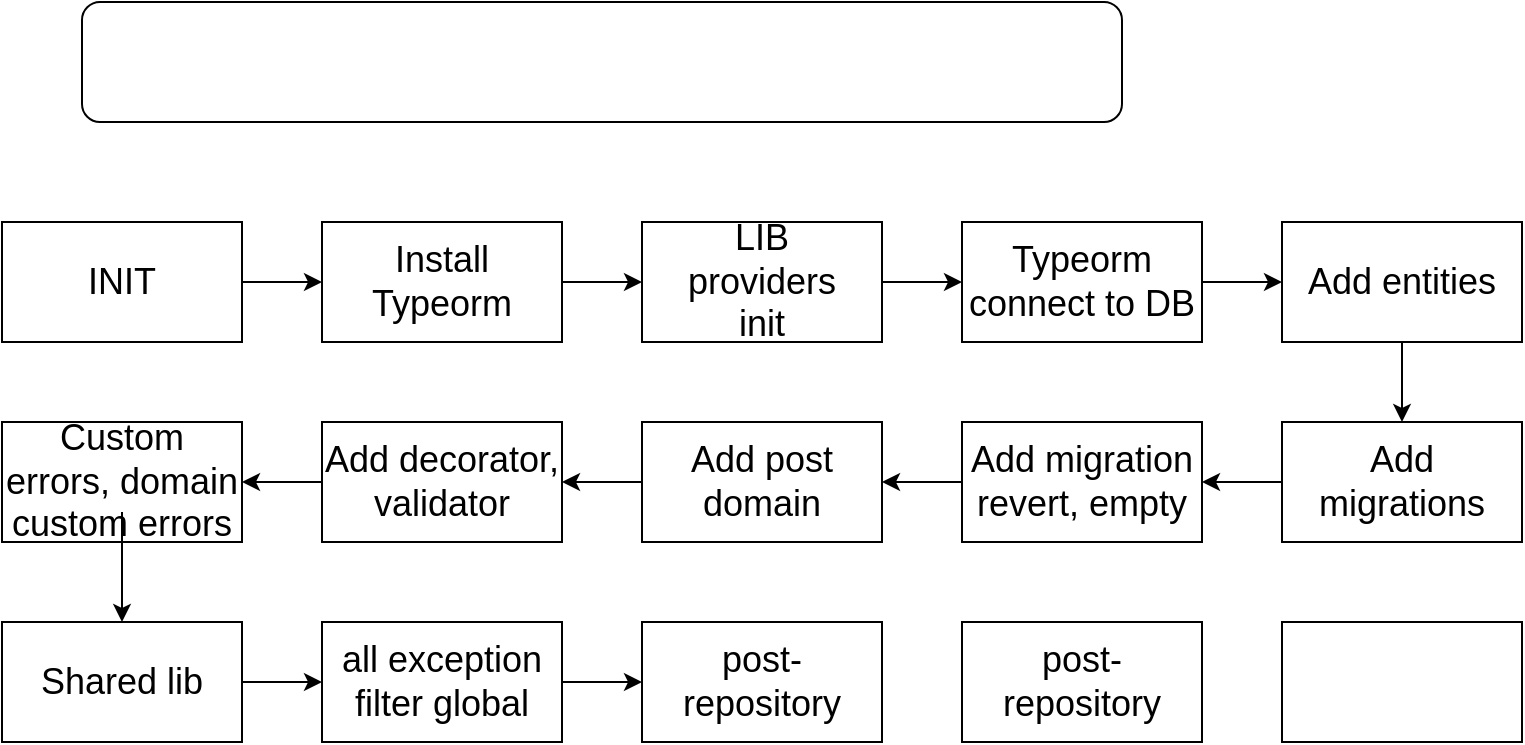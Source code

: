 <mxfile version="21.2.3" type="github">
  <diagram name="Страница 1" id="_cQADoL_UL_fC3DWnsDb">
    <mxGraphModel dx="1050" dy="541" grid="1" gridSize="10" guides="1" tooltips="1" connect="1" arrows="1" fold="1" page="1" pageScale="1" pageWidth="827" pageHeight="1169" math="0" shadow="0">
      <root>
        <mxCell id="0" />
        <mxCell id="1" parent="0" />
        <mxCell id="lB5Emqe1GvOi8G20i9tv-27" value="" style="edgeStyle=orthogonalEdgeStyle;rounded=0;orthogonalLoop=1;jettySize=auto;html=1;" edge="1" parent="1" source="lB5Emqe1GvOi8G20i9tv-1" target="lB5Emqe1GvOi8G20i9tv-9">
          <mxGeometry relative="1" as="geometry" />
        </mxCell>
        <mxCell id="lB5Emqe1GvOi8G20i9tv-1" value="" style="rounded=0;whiteSpace=wrap;html=1;" vertex="1" parent="1">
          <mxGeometry x="40" y="140" width="120" height="60" as="geometry" />
        </mxCell>
        <mxCell id="lB5Emqe1GvOi8G20i9tv-2" value="" style="rounded=0;whiteSpace=wrap;html=1;" vertex="1" parent="1">
          <mxGeometry x="200" y="140" width="120" height="60" as="geometry" />
        </mxCell>
        <mxCell id="lB5Emqe1GvOi8G20i9tv-3" value="" style="rounded=0;whiteSpace=wrap;html=1;" vertex="1" parent="1">
          <mxGeometry x="360" y="140" width="120" height="60" as="geometry" />
        </mxCell>
        <mxCell id="lB5Emqe1GvOi8G20i9tv-4" value="" style="rounded=0;whiteSpace=wrap;html=1;" vertex="1" parent="1">
          <mxGeometry x="520" y="140" width="120" height="60" as="geometry" />
        </mxCell>
        <mxCell id="lB5Emqe1GvOi8G20i9tv-6" value="" style="rounded=1;whiteSpace=wrap;html=1;" vertex="1" parent="1">
          <mxGeometry x="80" y="30" width="520" height="60" as="geometry" />
        </mxCell>
        <mxCell id="lB5Emqe1GvOi8G20i9tv-20" value="" style="edgeStyle=orthogonalEdgeStyle;rounded=0;orthogonalLoop=1;jettySize=auto;html=1;" edge="1" parent="1" source="lB5Emqe1GvOi8G20i9tv-7" target="lB5Emqe1GvOi8G20i9tv-19">
          <mxGeometry relative="1" as="geometry" />
        </mxCell>
        <mxCell id="lB5Emqe1GvOi8G20i9tv-7" value="" style="rounded=0;whiteSpace=wrap;html=1;" vertex="1" parent="1">
          <mxGeometry x="680" y="140" width="120" height="60" as="geometry" />
        </mxCell>
        <mxCell id="lB5Emqe1GvOi8G20i9tv-8" value="&lt;font style=&quot;font-size: 18px;&quot;&gt;INIT&lt;/font&gt;" style="text;html=1;strokeColor=none;fillColor=none;align=center;verticalAlign=middle;whiteSpace=wrap;rounded=0;" vertex="1" parent="1">
          <mxGeometry x="70" y="155" width="60" height="30" as="geometry" />
        </mxCell>
        <mxCell id="lB5Emqe1GvOi8G20i9tv-28" value="" style="edgeStyle=orthogonalEdgeStyle;rounded=0;orthogonalLoop=1;jettySize=auto;html=1;" edge="1" parent="1" source="lB5Emqe1GvOi8G20i9tv-9" target="lB5Emqe1GvOi8G20i9tv-11">
          <mxGeometry relative="1" as="geometry" />
        </mxCell>
        <mxCell id="lB5Emqe1GvOi8G20i9tv-9" value="&lt;font style=&quot;font-size: 18px;&quot;&gt;Install Typeorm&lt;/font&gt;" style="text;html=1;strokeColor=none;fillColor=none;align=center;verticalAlign=middle;whiteSpace=wrap;rounded=0;" vertex="1" parent="1">
          <mxGeometry x="200" y="155" width="120" height="30" as="geometry" />
        </mxCell>
        <mxCell id="lB5Emqe1GvOi8G20i9tv-29" value="" style="edgeStyle=orthogonalEdgeStyle;rounded=0;orthogonalLoop=1;jettySize=auto;html=1;" edge="1" parent="1" source="lB5Emqe1GvOi8G20i9tv-11" target="lB5Emqe1GvOi8G20i9tv-13">
          <mxGeometry relative="1" as="geometry" />
        </mxCell>
        <mxCell id="lB5Emqe1GvOi8G20i9tv-11" value="&lt;font style=&quot;font-size: 18px;&quot;&gt;LIB&lt;br&gt;providers&lt;br&gt;init&lt;br&gt;&lt;/font&gt;" style="text;html=1;strokeColor=none;fillColor=none;align=center;verticalAlign=middle;whiteSpace=wrap;rounded=0;" vertex="1" parent="1">
          <mxGeometry x="360" y="155" width="120" height="30" as="geometry" />
        </mxCell>
        <mxCell id="lB5Emqe1GvOi8G20i9tv-30" value="" style="edgeStyle=orthogonalEdgeStyle;rounded=0;orthogonalLoop=1;jettySize=auto;html=1;" edge="1" parent="1" source="lB5Emqe1GvOi8G20i9tv-13" target="lB5Emqe1GvOi8G20i9tv-14">
          <mxGeometry relative="1" as="geometry" />
        </mxCell>
        <mxCell id="lB5Emqe1GvOi8G20i9tv-13" value="&lt;font style=&quot;font-size: 18px;&quot;&gt;Typeorm connect to DB&lt;br&gt;&lt;/font&gt;" style="text;html=1;strokeColor=none;fillColor=none;align=center;verticalAlign=middle;whiteSpace=wrap;rounded=0;" vertex="1" parent="1">
          <mxGeometry x="520" y="155" width="120" height="30" as="geometry" />
        </mxCell>
        <mxCell id="lB5Emqe1GvOi8G20i9tv-14" value="&lt;font style=&quot;font-size: 18px;&quot;&gt;Add entities&lt;br&gt;&lt;/font&gt;" style="text;html=1;strokeColor=none;fillColor=none;align=center;verticalAlign=middle;whiteSpace=wrap;rounded=0;" vertex="1" parent="1">
          <mxGeometry x="680" y="155" width="120" height="30" as="geometry" />
        </mxCell>
        <mxCell id="lB5Emqe1GvOi8G20i9tv-15" value="" style="rounded=0;whiteSpace=wrap;html=1;" vertex="1" parent="1">
          <mxGeometry x="40" y="240" width="120" height="60" as="geometry" />
        </mxCell>
        <mxCell id="lB5Emqe1GvOi8G20i9tv-16" value="" style="rounded=0;whiteSpace=wrap;html=1;" vertex="1" parent="1">
          <mxGeometry x="200" y="240" width="120" height="60" as="geometry" />
        </mxCell>
        <mxCell id="lB5Emqe1GvOi8G20i9tv-17" value="" style="rounded=0;whiteSpace=wrap;html=1;" vertex="1" parent="1">
          <mxGeometry x="360" y="240" width="120" height="60" as="geometry" />
        </mxCell>
        <mxCell id="lB5Emqe1GvOi8G20i9tv-18" value="" style="rounded=0;whiteSpace=wrap;html=1;" vertex="1" parent="1">
          <mxGeometry x="520" y="240" width="120" height="60" as="geometry" />
        </mxCell>
        <mxCell id="lB5Emqe1GvOi8G20i9tv-19" value="" style="rounded=0;whiteSpace=wrap;html=1;" vertex="1" parent="1">
          <mxGeometry x="680" y="240" width="120" height="60" as="geometry" />
        </mxCell>
        <mxCell id="lB5Emqe1GvOi8G20i9tv-31" value="" style="edgeStyle=orthogonalEdgeStyle;rounded=0;orthogonalLoop=1;jettySize=auto;html=1;" edge="1" parent="1" source="lB5Emqe1GvOi8G20i9tv-21" target="lB5Emqe1GvOi8G20i9tv-22">
          <mxGeometry relative="1" as="geometry" />
        </mxCell>
        <mxCell id="lB5Emqe1GvOi8G20i9tv-21" value="&lt;font style=&quot;font-size: 18px;&quot;&gt;Add migrations&lt;br&gt;&lt;/font&gt;" style="text;html=1;strokeColor=none;fillColor=none;align=center;verticalAlign=middle;whiteSpace=wrap;rounded=0;" vertex="1" parent="1">
          <mxGeometry x="680" y="255" width="120" height="30" as="geometry" />
        </mxCell>
        <mxCell id="lB5Emqe1GvOi8G20i9tv-32" value="" style="edgeStyle=orthogonalEdgeStyle;rounded=0;orthogonalLoop=1;jettySize=auto;html=1;" edge="1" parent="1" source="lB5Emqe1GvOi8G20i9tv-22" target="lB5Emqe1GvOi8G20i9tv-23">
          <mxGeometry relative="1" as="geometry" />
        </mxCell>
        <mxCell id="lB5Emqe1GvOi8G20i9tv-22" value="&lt;font style=&quot;font-size: 18px;&quot;&gt;Add migration revert, empty&lt;br&gt;&lt;/font&gt;" style="text;html=1;strokeColor=none;fillColor=none;align=center;verticalAlign=middle;whiteSpace=wrap;rounded=0;" vertex="1" parent="1">
          <mxGeometry x="520" y="255" width="120" height="30" as="geometry" />
        </mxCell>
        <mxCell id="lB5Emqe1GvOi8G20i9tv-33" value="" style="edgeStyle=orthogonalEdgeStyle;rounded=0;orthogonalLoop=1;jettySize=auto;html=1;" edge="1" parent="1" source="lB5Emqe1GvOi8G20i9tv-23" target="lB5Emqe1GvOi8G20i9tv-24">
          <mxGeometry relative="1" as="geometry" />
        </mxCell>
        <mxCell id="lB5Emqe1GvOi8G20i9tv-23" value="&lt;font style=&quot;font-size: 18px;&quot;&gt;Add post domain&lt;br&gt;&lt;/font&gt;" style="text;html=1;strokeColor=none;fillColor=none;align=center;verticalAlign=middle;whiteSpace=wrap;rounded=0;" vertex="1" parent="1">
          <mxGeometry x="360" y="255" width="120" height="30" as="geometry" />
        </mxCell>
        <mxCell id="lB5Emqe1GvOi8G20i9tv-34" value="" style="edgeStyle=orthogonalEdgeStyle;rounded=0;orthogonalLoop=1;jettySize=auto;html=1;" edge="1" parent="1" source="lB5Emqe1GvOi8G20i9tv-24" target="lB5Emqe1GvOi8G20i9tv-26">
          <mxGeometry relative="1" as="geometry" />
        </mxCell>
        <mxCell id="lB5Emqe1GvOi8G20i9tv-24" value="&lt;font style=&quot;font-size: 18px;&quot;&gt;Add decorator, validator&lt;br&gt;&lt;/font&gt;" style="text;html=1;strokeColor=none;fillColor=none;align=center;verticalAlign=middle;whiteSpace=wrap;rounded=0;" vertex="1" parent="1">
          <mxGeometry x="200" y="255" width="120" height="30" as="geometry" />
        </mxCell>
        <mxCell id="lB5Emqe1GvOi8G20i9tv-40" value="" style="edgeStyle=orthogonalEdgeStyle;rounded=0;orthogonalLoop=1;jettySize=auto;html=1;" edge="1" parent="1" source="lB5Emqe1GvOi8G20i9tv-26" target="lB5Emqe1GvOi8G20i9tv-35">
          <mxGeometry relative="1" as="geometry" />
        </mxCell>
        <mxCell id="lB5Emqe1GvOi8G20i9tv-26" value="&lt;font style=&quot;font-size: 18px;&quot;&gt;Custom errors, domain&lt;br&gt;custom errors&lt;br&gt;&lt;/font&gt;" style="text;html=1;strokeColor=none;fillColor=none;align=center;verticalAlign=middle;whiteSpace=wrap;rounded=0;" vertex="1" parent="1">
          <mxGeometry x="40" y="255" width="120" height="30" as="geometry" />
        </mxCell>
        <mxCell id="lB5Emqe1GvOi8G20i9tv-35" value="" style="rounded=0;whiteSpace=wrap;html=1;" vertex="1" parent="1">
          <mxGeometry x="40" y="340" width="120" height="60" as="geometry" />
        </mxCell>
        <mxCell id="lB5Emqe1GvOi8G20i9tv-36" value="" style="rounded=0;whiteSpace=wrap;html=1;" vertex="1" parent="1">
          <mxGeometry x="200" y="340" width="120" height="60" as="geometry" />
        </mxCell>
        <mxCell id="lB5Emqe1GvOi8G20i9tv-37" value="" style="rounded=0;whiteSpace=wrap;html=1;" vertex="1" parent="1">
          <mxGeometry x="360" y="340" width="120" height="60" as="geometry" />
        </mxCell>
        <mxCell id="lB5Emqe1GvOi8G20i9tv-38" value="" style="rounded=0;whiteSpace=wrap;html=1;" vertex="1" parent="1">
          <mxGeometry x="520" y="340" width="120" height="60" as="geometry" />
        </mxCell>
        <mxCell id="lB5Emqe1GvOi8G20i9tv-39" value="" style="rounded=0;whiteSpace=wrap;html=1;" vertex="1" parent="1">
          <mxGeometry x="680" y="340" width="120" height="60" as="geometry" />
        </mxCell>
        <mxCell id="lB5Emqe1GvOi8G20i9tv-44" value="" style="edgeStyle=orthogonalEdgeStyle;rounded=0;orthogonalLoop=1;jettySize=auto;html=1;" edge="1" parent="1" source="lB5Emqe1GvOi8G20i9tv-41" target="lB5Emqe1GvOi8G20i9tv-42">
          <mxGeometry relative="1" as="geometry" />
        </mxCell>
        <mxCell id="lB5Emqe1GvOi8G20i9tv-41" value="&lt;font style=&quot;font-size: 18px;&quot;&gt;Shared lib&lt;/font&gt;" style="text;html=1;strokeColor=none;fillColor=none;align=center;verticalAlign=middle;whiteSpace=wrap;rounded=0;" vertex="1" parent="1">
          <mxGeometry x="40" y="355" width="120" height="30" as="geometry" />
        </mxCell>
        <mxCell id="lB5Emqe1GvOi8G20i9tv-45" value="" style="edgeStyle=orthogonalEdgeStyle;rounded=0;orthogonalLoop=1;jettySize=auto;html=1;" edge="1" parent="1" source="lB5Emqe1GvOi8G20i9tv-42" target="lB5Emqe1GvOi8G20i9tv-43">
          <mxGeometry relative="1" as="geometry" />
        </mxCell>
        <mxCell id="lB5Emqe1GvOi8G20i9tv-42" value="&lt;font style=&quot;font-size: 18px;&quot;&gt;all exception filter global&lt;/font&gt;" style="text;html=1;strokeColor=none;fillColor=none;align=center;verticalAlign=middle;whiteSpace=wrap;rounded=0;" vertex="1" parent="1">
          <mxGeometry x="200" y="355" width="120" height="30" as="geometry" />
        </mxCell>
        <mxCell id="lB5Emqe1GvOi8G20i9tv-43" value="&lt;font style=&quot;font-size: 18px;&quot;&gt;post-repository&lt;/font&gt;" style="text;html=1;strokeColor=none;fillColor=none;align=center;verticalAlign=middle;whiteSpace=wrap;rounded=0;" vertex="1" parent="1">
          <mxGeometry x="360" y="355" width="120" height="30" as="geometry" />
        </mxCell>
        <mxCell id="lB5Emqe1GvOi8G20i9tv-46" value="&lt;font style=&quot;font-size: 18px;&quot;&gt;post-repository&lt;/font&gt;" style="text;html=1;strokeColor=none;fillColor=none;align=center;verticalAlign=middle;whiteSpace=wrap;rounded=0;" vertex="1" parent="1">
          <mxGeometry x="520" y="355" width="120" height="30" as="geometry" />
        </mxCell>
      </root>
    </mxGraphModel>
  </diagram>
</mxfile>
